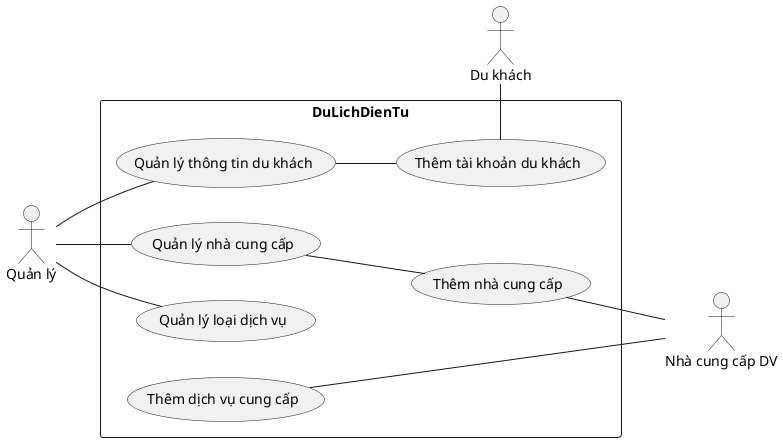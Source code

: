 @startuml Hệ Thống Sàn điện tử
left to right direction
actor "Nhà cung cấp DV" as NCC
actor "Quản lý" as QL
actor "Du khách" as DK

rectangle DuLichDienTu {    
  usecase "Quản lý loại dịch vụ" as LDV
  usecase "Quản lý nhà cung cấp" as QLNCC
  usecase "Thêm nhà cung cấp" as Themncc
  usecase "Quản lý thông tin du khách" as QLDK  
  usecase "Thêm tài khoản du khách" as ThemTKDK
  usecase "Thêm dịch vụ cung cấp" as DVCC
}
QL -- LDV
QL -- QLNCC
QL -- QLDK
Themncc -- NCC
NCC - DVCC
QLNCC -- Themncc
DK - ThemTKDK



QLDK -- ThemTKDK
@enduml